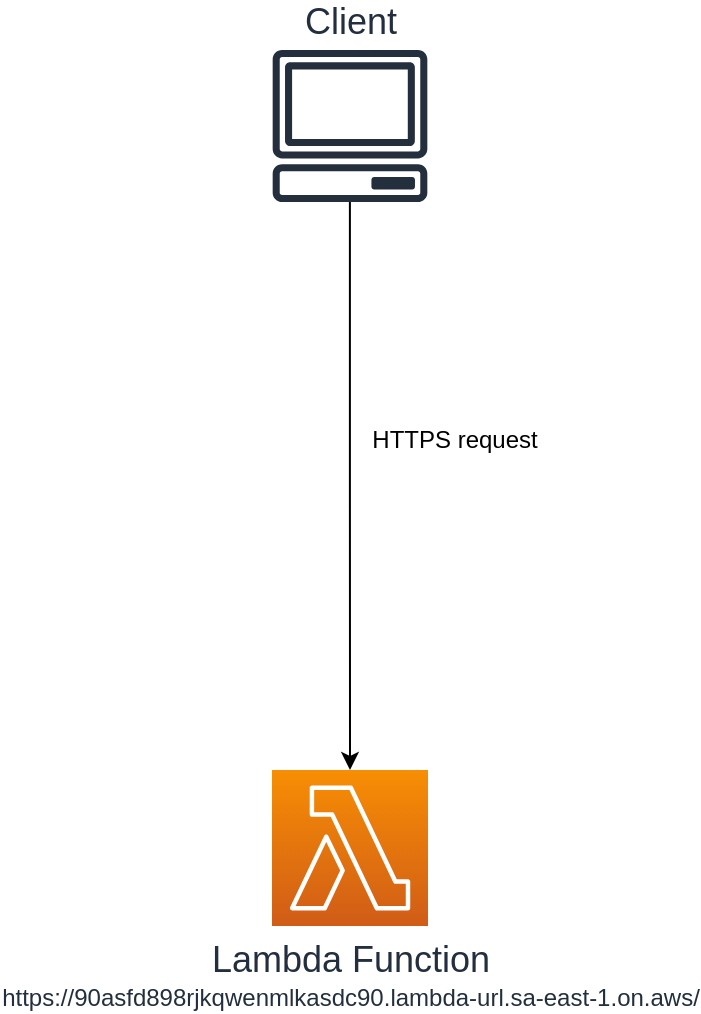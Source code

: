 <mxfile version="21.2.8" type="device">
  <diagram name="Page-1" id="kYrhAJD9tsFNA8A4UrEn">
    <mxGraphModel dx="1098" dy="838" grid="1" gridSize="10" guides="1" tooltips="1" connect="1" arrows="1" fold="1" page="1" pageScale="1" pageWidth="850" pageHeight="1100" math="0" shadow="0">
      <root>
        <mxCell id="0" />
        <mxCell id="1" parent="0" />
        <mxCell id="7q4HSbBON3UZSoCQvpU2-3" style="edgeStyle=orthogonalEdgeStyle;rounded=0;orthogonalLoop=1;jettySize=auto;html=1;" edge="1" parent="1" source="7q4HSbBON3UZSoCQvpU2-1" target="7q4HSbBON3UZSoCQvpU2-2">
          <mxGeometry relative="1" as="geometry" />
        </mxCell>
        <mxCell id="7q4HSbBON3UZSoCQvpU2-1" value="Client" style="sketch=0;outlineConnect=0;fontColor=#232F3E;gradientColor=none;fillColor=#232F3D;strokeColor=none;dashed=0;verticalLabelPosition=top;verticalAlign=bottom;align=center;html=1;fontSize=18;fontStyle=0;aspect=fixed;pointerEvents=1;shape=mxgraph.aws4.client;labelPosition=center;" vertex="1" parent="1">
          <mxGeometry x="444" y="70" width="78" height="76" as="geometry" />
        </mxCell>
        <mxCell id="7q4HSbBON3UZSoCQvpU2-2" value="&lt;font style=&quot;font-size: 18px;&quot;&gt;Lambda Function&lt;/font&gt;&lt;br&gt;https://90asfd898rjkqwenmlkasdc90.lambda-url.sa-east-1.on.aws/" style="sketch=0;points=[[0,0,0],[0.25,0,0],[0.5,0,0],[0.75,0,0],[1,0,0],[0,1,0],[0.25,1,0],[0.5,1,0],[0.75,1,0],[1,1,0],[0,0.25,0],[0,0.5,0],[0,0.75,0],[1,0.25,0],[1,0.5,0],[1,0.75,0]];outlineConnect=0;fontColor=#232F3E;gradientColor=#F78E04;gradientDirection=north;fillColor=#D05C17;strokeColor=#ffffff;dashed=0;verticalLabelPosition=bottom;verticalAlign=top;align=center;html=1;fontSize=12;fontStyle=0;aspect=fixed;shape=mxgraph.aws4.resourceIcon;resIcon=mxgraph.aws4.lambda;" vertex="1" parent="1">
          <mxGeometry x="444" y="430" width="78" height="78" as="geometry" />
        </mxCell>
        <mxCell id="7q4HSbBON3UZSoCQvpU2-4" value="HTTPS request" style="text;html=1;align=center;verticalAlign=middle;resizable=0;points=[];autosize=1;strokeColor=none;fillColor=none;" vertex="1" parent="1">
          <mxGeometry x="480" y="250" width="110" height="30" as="geometry" />
        </mxCell>
      </root>
    </mxGraphModel>
  </diagram>
</mxfile>

